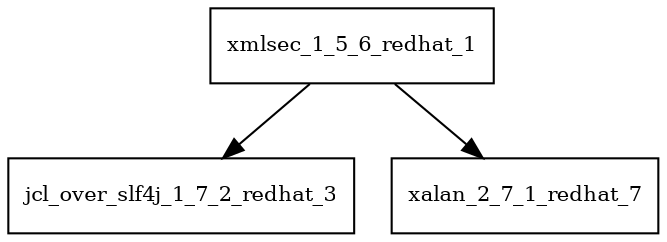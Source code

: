 digraph xmlsec_1_5_6_redhat_1_dependencies {
  node [shape = box, fontsize=10.0];
  xmlsec_1_5_6_redhat_1 -> jcl_over_slf4j_1_7_2_redhat_3;
  xmlsec_1_5_6_redhat_1 -> xalan_2_7_1_redhat_7;
}
